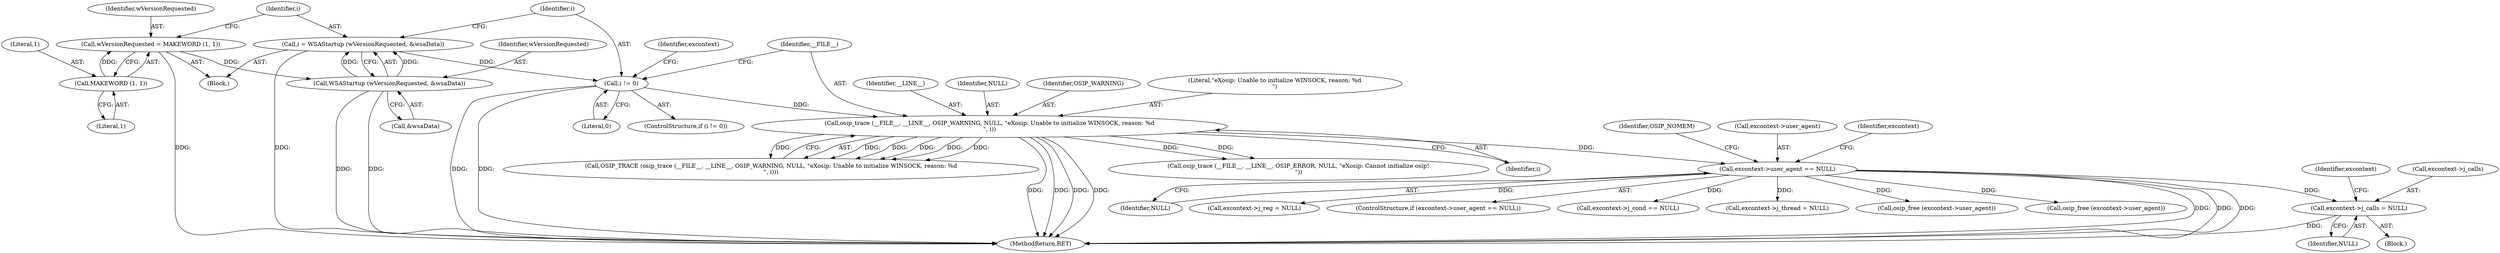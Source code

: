 digraph "0_savannah_2549e421c14aff886629b8482c14af800f411070@pointer" {
"1000168" [label="(Call,excontext->j_calls = NULL)"];
"1000161" [label="(Call,excontext->user_agent == NULL)"];
"1000153" [label="(Call,osip_trace (__FILE__, __LINE__, OSIP_WARNING, NULL, \"eXosip: Unable to initialize WINSOCK, reason: %d\n\", i))"];
"1000148" [label="(Call,i != 0)"];
"1000141" [label="(Call,i = WSAStartup (wVersionRequested, &wsaData))"];
"1000143" [label="(Call,WSAStartup (wVersionRequested, &wsaData))"];
"1000136" [label="(Call,wVersionRequested = MAKEWORD (1, 1))"];
"1000138" [label="(Call,MAKEWORD (1, 1))"];
"1000139" [label="(Literal,1)"];
"1000175" [label="(Identifier,excontext)"];
"1000267" [label="(Call,osip_trace (__FILE__, __LINE__, OSIP_ERROR, NULL, \"eXosip: Cannot initialize osip!\n\"))"];
"1000143" [label="(Call,WSAStartup (wVersionRequested, &wsaData))"];
"1000137" [label="(Identifier,wVersionRequested)"];
"1000167" [label="(Identifier,OSIP_NOMEM)"];
"1000155" [label="(Identifier,__LINE__)"];
"1000157" [label="(Identifier,NULL)"];
"1000141" [label="(Call,i = WSAStartup (wVersionRequested, &wsaData))"];
"1000140" [label="(Literal,1)"];
"1000165" [label="(Identifier,NULL)"];
"1000190" [label="(Call,excontext->j_reg = NULL)"];
"1000161" [label="(Call,excontext->user_agent == NULL)"];
"1000156" [label="(Identifier,OSIP_WARNING)"];
"1000142" [label="(Identifier,i)"];
"1000136" [label="(Call,wVersionRequested = MAKEWORD (1, 1))"];
"1000148" [label="(Call,i != 0)"];
"1000160" [label="(ControlStructure,if (excontext->user_agent == NULL))"];
"1000169" [label="(Call,excontext->j_calls)"];
"1000203" [label="(Call,excontext->j_cond == NULL)"];
"1000147" [label="(ControlStructure,if (i != 0))"];
"1000138" [label="(Call,MAKEWORD (1, 1))"];
"1000153" [label="(Call,osip_trace (__FILE__, __LINE__, OSIP_WARNING, NULL, \"eXosip: Unable to initialize WINSOCK, reason: %d\n\", i))"];
"1000178" [label="(Call,excontext->j_thread = NULL)"];
"1000133" [label="(Block,)"];
"1000159" [label="(Identifier,i)"];
"1000162" [label="(Call,excontext->user_agent)"];
"1000168" [label="(Call,excontext->j_calls = NULL)"];
"1000163" [label="(Identifier,excontext)"];
"1000106" [label="(Block,)"];
"1000149" [label="(Identifier,i)"];
"1000154" [label="(Identifier,__FILE__)"];
"1000170" [label="(Identifier,excontext)"];
"1000152" [label="(Call,OSIP_TRACE (osip_trace (__FILE__, __LINE__, OSIP_WARNING, NULL, \"eXosip: Unable to initialize WINSOCK, reason: %d\n\", i)))"];
"1000145" [label="(Call,&wsaData)"];
"1000209" [label="(Call,osip_free (excontext->user_agent))"];
"1000234" [label="(Call,osip_free (excontext->user_agent))"];
"1000150" [label="(Literal,0)"];
"1000172" [label="(Identifier,NULL)"];
"1000158" [label="(Literal,\"eXosip: Unable to initialize WINSOCK, reason: %d\n\")"];
"1000389" [label="(MethodReturn,RET)"];
"1000144" [label="(Identifier,wVersionRequested)"];
"1000168" -> "1000106"  [label="AST: "];
"1000168" -> "1000172"  [label="CFG: "];
"1000169" -> "1000168"  [label="AST: "];
"1000172" -> "1000168"  [label="AST: "];
"1000175" -> "1000168"  [label="CFG: "];
"1000168" -> "1000389"  [label="DDG: "];
"1000161" -> "1000168"  [label="DDG: "];
"1000161" -> "1000160"  [label="AST: "];
"1000161" -> "1000165"  [label="CFG: "];
"1000162" -> "1000161"  [label="AST: "];
"1000165" -> "1000161"  [label="AST: "];
"1000167" -> "1000161"  [label="CFG: "];
"1000170" -> "1000161"  [label="CFG: "];
"1000161" -> "1000389"  [label="DDG: "];
"1000161" -> "1000389"  [label="DDG: "];
"1000161" -> "1000389"  [label="DDG: "];
"1000153" -> "1000161"  [label="DDG: "];
"1000161" -> "1000178"  [label="DDG: "];
"1000161" -> "1000190"  [label="DDG: "];
"1000161" -> "1000203"  [label="DDG: "];
"1000161" -> "1000209"  [label="DDG: "];
"1000161" -> "1000234"  [label="DDG: "];
"1000153" -> "1000152"  [label="AST: "];
"1000153" -> "1000159"  [label="CFG: "];
"1000154" -> "1000153"  [label="AST: "];
"1000155" -> "1000153"  [label="AST: "];
"1000156" -> "1000153"  [label="AST: "];
"1000157" -> "1000153"  [label="AST: "];
"1000158" -> "1000153"  [label="AST: "];
"1000159" -> "1000153"  [label="AST: "];
"1000152" -> "1000153"  [label="CFG: "];
"1000153" -> "1000389"  [label="DDG: "];
"1000153" -> "1000389"  [label="DDG: "];
"1000153" -> "1000389"  [label="DDG: "];
"1000153" -> "1000389"  [label="DDG: "];
"1000153" -> "1000152"  [label="DDG: "];
"1000153" -> "1000152"  [label="DDG: "];
"1000153" -> "1000152"  [label="DDG: "];
"1000153" -> "1000152"  [label="DDG: "];
"1000153" -> "1000152"  [label="DDG: "];
"1000153" -> "1000152"  [label="DDG: "];
"1000148" -> "1000153"  [label="DDG: "];
"1000153" -> "1000267"  [label="DDG: "];
"1000153" -> "1000267"  [label="DDG: "];
"1000148" -> "1000147"  [label="AST: "];
"1000148" -> "1000150"  [label="CFG: "];
"1000149" -> "1000148"  [label="AST: "];
"1000150" -> "1000148"  [label="AST: "];
"1000154" -> "1000148"  [label="CFG: "];
"1000163" -> "1000148"  [label="CFG: "];
"1000148" -> "1000389"  [label="DDG: "];
"1000148" -> "1000389"  [label="DDG: "];
"1000141" -> "1000148"  [label="DDG: "];
"1000141" -> "1000133"  [label="AST: "];
"1000141" -> "1000143"  [label="CFG: "];
"1000142" -> "1000141"  [label="AST: "];
"1000143" -> "1000141"  [label="AST: "];
"1000149" -> "1000141"  [label="CFG: "];
"1000141" -> "1000389"  [label="DDG: "];
"1000143" -> "1000141"  [label="DDG: "];
"1000143" -> "1000141"  [label="DDG: "];
"1000143" -> "1000145"  [label="CFG: "];
"1000144" -> "1000143"  [label="AST: "];
"1000145" -> "1000143"  [label="AST: "];
"1000143" -> "1000389"  [label="DDG: "];
"1000143" -> "1000389"  [label="DDG: "];
"1000136" -> "1000143"  [label="DDG: "];
"1000136" -> "1000133"  [label="AST: "];
"1000136" -> "1000138"  [label="CFG: "];
"1000137" -> "1000136"  [label="AST: "];
"1000138" -> "1000136"  [label="AST: "];
"1000142" -> "1000136"  [label="CFG: "];
"1000136" -> "1000389"  [label="DDG: "];
"1000138" -> "1000136"  [label="DDG: "];
"1000138" -> "1000140"  [label="CFG: "];
"1000139" -> "1000138"  [label="AST: "];
"1000140" -> "1000138"  [label="AST: "];
}
